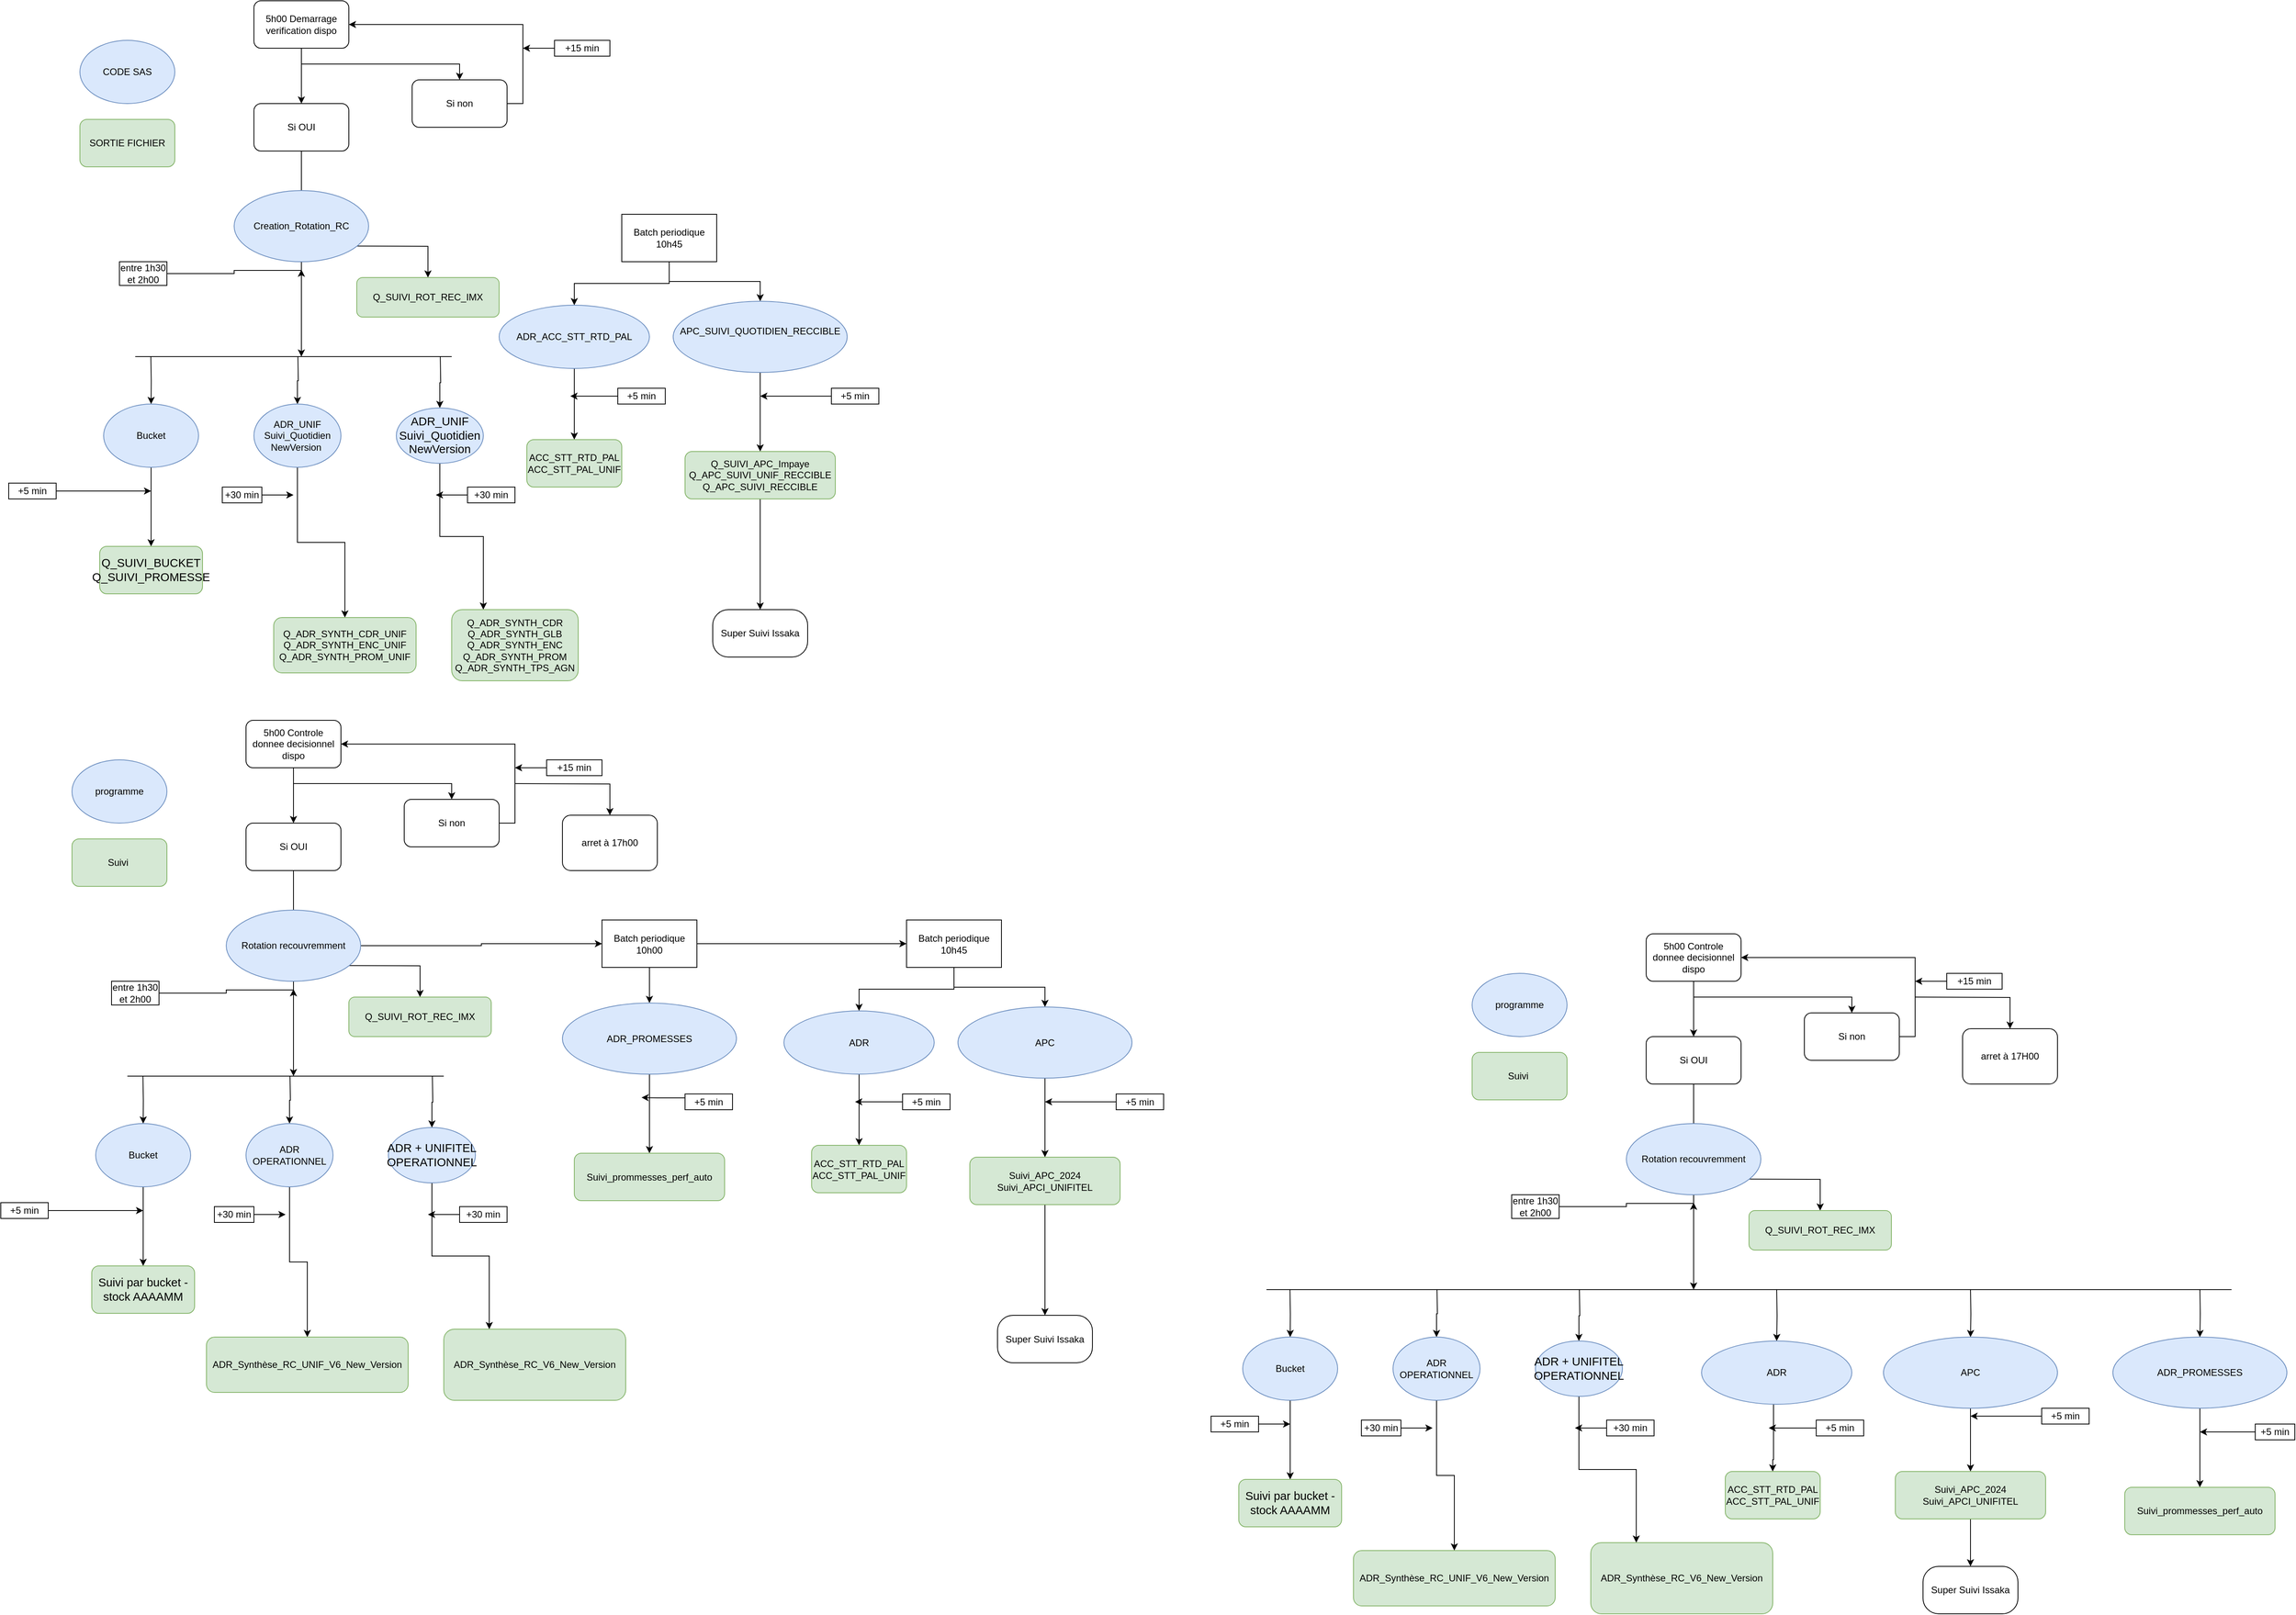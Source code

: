 <mxfile version="24.7.6">
  <diagram name="Page-1" id="-a0-zAkRaLJkd7rUqVzm">
    <mxGraphModel dx="1678" dy="2050" grid="1" gridSize="10" guides="1" tooltips="1" connect="1" arrows="1" fold="1" page="1" pageScale="1" pageWidth="1527" pageHeight="1169" math="0" shadow="0">
      <root>
        <mxCell id="0" />
        <mxCell id="1" parent="0" />
        <mxCell id="X-31tRASMu3qVLpS4dHG-3" value="" style="edgeStyle=orthogonalEdgeStyle;rounded=0;orthogonalLoop=1;jettySize=auto;html=1;" parent="1" source="X-31tRASMu3qVLpS4dHG-1" target="X-31tRASMu3qVLpS4dHG-2" edge="1">
          <mxGeometry relative="1" as="geometry" />
        </mxCell>
        <mxCell id="X-31tRASMu3qVLpS4dHG-1" value="5h00 Demarrage verification dispo" style="rounded=1;whiteSpace=wrap;html=1;" parent="1" vertex="1">
          <mxGeometry x="420" y="-310" width="120" height="60" as="geometry" />
        </mxCell>
        <mxCell id="X-31tRASMu3qVLpS4dHG-5" value="" style="edgeStyle=orthogonalEdgeStyle;rounded=0;orthogonalLoop=1;jettySize=auto;html=1;" parent="1" source="X-31tRASMu3qVLpS4dHG-2" edge="1">
          <mxGeometry relative="1" as="geometry">
            <mxPoint x="480" y="-60" as="targetPoint" />
          </mxGeometry>
        </mxCell>
        <mxCell id="X-31tRASMu3qVLpS4dHG-2" value="Si OUI" style="whiteSpace=wrap;html=1;rounded=1;" parent="1" vertex="1">
          <mxGeometry x="420" y="-180" width="120" height="60" as="geometry" />
        </mxCell>
        <mxCell id="X-31tRASMu3qVLpS4dHG-12" value="" style="edgeStyle=orthogonalEdgeStyle;rounded=0;orthogonalLoop=1;jettySize=auto;html=1;" parent="1" target="X-31tRASMu3qVLpS4dHG-11" edge="1">
          <mxGeometry relative="1" as="geometry">
            <mxPoint x="480" as="sourcePoint" />
          </mxGeometry>
        </mxCell>
        <mxCell id="X-31tRASMu3qVLpS4dHG-7" style="edgeStyle=orthogonalEdgeStyle;rounded=0;orthogonalLoop=1;jettySize=auto;html=1;exitX=0.5;exitY=1;exitDx=0;exitDy=0;entryX=0.5;entryY=0;entryDx=0;entryDy=0;" parent="1" source="X-31tRASMu3qVLpS4dHG-1" target="X-31tRASMu3qVLpS4dHG-6" edge="1">
          <mxGeometry relative="1" as="geometry" />
        </mxCell>
        <mxCell id="X-31tRASMu3qVLpS4dHG-8" style="edgeStyle=orthogonalEdgeStyle;rounded=0;orthogonalLoop=1;jettySize=auto;html=1;exitX=1;exitY=0.5;exitDx=0;exitDy=0;entryX=1;entryY=0.5;entryDx=0;entryDy=0;" parent="1" source="X-31tRASMu3qVLpS4dHG-6" target="X-31tRASMu3qVLpS4dHG-1" edge="1">
          <mxGeometry relative="1" as="geometry" />
        </mxCell>
        <mxCell id="X-31tRASMu3qVLpS4dHG-6" value="Si non" style="rounded=1;whiteSpace=wrap;html=1;" parent="1" vertex="1">
          <mxGeometry x="620" y="-210" width="120" height="60" as="geometry" />
        </mxCell>
        <mxCell id="X-31tRASMu3qVLpS4dHG-10" style="edgeStyle=orthogonalEdgeStyle;rounded=0;orthogonalLoop=1;jettySize=auto;html=1;" parent="1" source="X-31tRASMu3qVLpS4dHG-9" edge="1">
          <mxGeometry relative="1" as="geometry">
            <mxPoint x="760" y="-250" as="targetPoint" />
          </mxGeometry>
        </mxCell>
        <mxCell id="X-31tRASMu3qVLpS4dHG-9" value="+15 min" style="rounded=0;whiteSpace=wrap;html=1;" parent="1" vertex="1">
          <mxGeometry x="800" y="-260" width="70" height="20" as="geometry" />
        </mxCell>
        <mxCell id="X-31tRASMu3qVLpS4dHG-11" value="&lt;span dir=&quot;ltr&quot; class=&quot;ui-provider a b c d e f g h i j k l m n o p q r s t u v w x y z ab ac ae af ag ah ai aj ak&quot;&gt;Q_SUIVI_ROT_REC_IMX&lt;/span&gt;" style="rounded=1;whiteSpace=wrap;html=1;fillColor=#d5e8d4;strokeColor=#82b366;" parent="1" vertex="1">
          <mxGeometry x="550" y="40" width="180" height="50" as="geometry" />
        </mxCell>
        <mxCell id="X-31tRASMu3qVLpS4dHG-14" style="edgeStyle=orthogonalEdgeStyle;rounded=0;orthogonalLoop=1;jettySize=auto;html=1;" parent="1" source="X-31tRASMu3qVLpS4dHG-13" edge="1">
          <mxGeometry relative="1" as="geometry">
            <mxPoint x="480" y="30" as="targetPoint" />
            <Array as="points">
              <mxPoint x="395" y="35" />
              <mxPoint x="395" y="31" />
            </Array>
          </mxGeometry>
        </mxCell>
        <mxCell id="X-31tRASMu3qVLpS4dHG-13" value="entre 1h30 et 2h00" style="rounded=0;whiteSpace=wrap;html=1;" parent="1" vertex="1">
          <mxGeometry x="250" y="20" width="60" height="30" as="geometry" />
        </mxCell>
        <mxCell id="X-31tRASMu3qVLpS4dHG-27" value="Super Suivi Issaka" style="whiteSpace=wrap;html=1;rounded=1;arcSize=33;" parent="1" vertex="1">
          <mxGeometry x="1000" y="460" width="120" height="60" as="geometry" />
        </mxCell>
        <mxCell id="QnKmiuLsf_0pgqNiHcF8-60" style="edgeStyle=orthogonalEdgeStyle;rounded=0;orthogonalLoop=1;jettySize=auto;html=1;" parent="1" source="X-31tRASMu3qVLpS4dHG-30" edge="1">
          <mxGeometry relative="1" as="geometry">
            <mxPoint x="470" y="315" as="targetPoint" />
          </mxGeometry>
        </mxCell>
        <mxCell id="X-31tRASMu3qVLpS4dHG-30" value="+30 min" style="rounded=0;whiteSpace=wrap;html=1;" parent="1" vertex="1">
          <mxGeometry x="380" y="305" width="50" height="20" as="geometry" />
        </mxCell>
        <mxCell id="X-31tRASMu3qVLpS4dHG-39" style="edgeStyle=orthogonalEdgeStyle;rounded=0;orthogonalLoop=1;jettySize=auto;html=1;" parent="1" source="X-31tRASMu3qVLpS4dHG-33" edge="1">
          <mxGeometry relative="1" as="geometry">
            <mxPoint x="290" y="310" as="targetPoint" />
          </mxGeometry>
        </mxCell>
        <mxCell id="X-31tRASMu3qVLpS4dHG-33" value="+5 min" style="rounded=0;whiteSpace=wrap;html=1;" parent="1" vertex="1">
          <mxGeometry x="110" y="300" width="60" height="20" as="geometry" />
        </mxCell>
        <mxCell id="QnKmiuLsf_0pgqNiHcF8-50" style="edgeStyle=orthogonalEdgeStyle;rounded=0;orthogonalLoop=1;jettySize=auto;html=1;" parent="1" source="QnKmiuLsf_0pgqNiHcF8-1" edge="1">
          <mxGeometry relative="1" as="geometry">
            <mxPoint x="480" y="140" as="targetPoint" />
          </mxGeometry>
        </mxCell>
        <mxCell id="QnKmiuLsf_0pgqNiHcF8-1" value="Creation_Rotation_RC" style="ellipse;whiteSpace=wrap;html=1;fillColor=#dae8fc;strokeColor=#6c8ebf;" parent="1" vertex="1">
          <mxGeometry x="395" y="-70" width="170" height="90" as="geometry" />
        </mxCell>
        <mxCell id="QnKmiuLsf_0pgqNiHcF8-4" value="" style="edgeStyle=orthogonalEdgeStyle;rounded=0;orthogonalLoop=1;jettySize=auto;html=1;" parent="1" source="QnKmiuLsf_0pgqNiHcF8-2" target="QnKmiuLsf_0pgqNiHcF8-3" edge="1">
          <mxGeometry relative="1" as="geometry" />
        </mxCell>
        <mxCell id="QnKmiuLsf_0pgqNiHcF8-52" style="edgeStyle=orthogonalEdgeStyle;rounded=0;orthogonalLoop=1;jettySize=auto;html=1;exitX=0.5;exitY=0;exitDx=0;exitDy=0;entryX=0.5;entryY=0;entryDx=0;entryDy=0;" parent="1" target="QnKmiuLsf_0pgqNiHcF8-2" edge="1">
          <mxGeometry relative="1" as="geometry">
            <mxPoint x="289.706" y="140" as="sourcePoint" />
          </mxGeometry>
        </mxCell>
        <mxCell id="QnKmiuLsf_0pgqNiHcF8-2" value="Bucket" style="ellipse;whiteSpace=wrap;html=1;fillColor=#dae8fc;strokeColor=#6c8ebf;" parent="1" vertex="1">
          <mxGeometry x="230" y="200" width="120" height="80" as="geometry" />
        </mxCell>
        <mxCell id="QnKmiuLsf_0pgqNiHcF8-3" value="&lt;span style=&quot;font-size:11.0pt;font-family:&amp;quot;Calibri&amp;quot;,sans-serif;&lt;br/&gt;mso-ascii-theme-font:minor-latin;mso-fareast-font-family:Calibri;mso-fareast-theme-font:&lt;br/&gt;minor-latin;mso-hansi-theme-font:minor-latin;mso-bidi-font-family:&amp;quot;Times New Roman&amp;quot;;&lt;br/&gt;mso-bidi-theme-font:minor-bidi;mso-ansi-language:FR;mso-fareast-language:EN-US;&lt;br/&gt;mso-bidi-language:AR-SA&quot;&gt;Q_SUIVI_BUCKET&lt;br&gt;&lt;/span&gt;&lt;span style=&quot;font-size:11.0pt;font-family:&amp;quot;Calibri&amp;quot;,sans-serif;&lt;br/&gt;mso-ascii-theme-font:minor-latin;mso-fareast-font-family:Calibri;mso-fareast-theme-font:&lt;br/&gt;minor-latin;mso-hansi-theme-font:minor-latin;mso-bidi-font-family:&amp;quot;Times New Roman&amp;quot;;&lt;br/&gt;mso-bidi-theme-font:minor-bidi;mso-ansi-language:FR;mso-fareast-language:EN-US;&lt;br/&gt;mso-bidi-language:AR-SA&quot;&gt;Q_SUIVI_PROMESSE&lt;/span&gt;&lt;span style=&quot;font-size:11.0pt;font-family:&amp;quot;Calibri&amp;quot;,sans-serif;&lt;br/&gt;mso-ascii-theme-font:minor-latin;mso-fareast-font-family:Calibri;mso-fareast-theme-font:&lt;br/&gt;minor-latin;mso-hansi-theme-font:minor-latin;mso-bidi-font-family:&amp;quot;Times New Roman&amp;quot;;&lt;br/&gt;mso-bidi-theme-font:minor-bidi;mso-ansi-language:FR;mso-fareast-language:EN-US;&lt;br/&gt;mso-bidi-language:AR-SA&quot;&gt;&lt;br&gt;&lt;/span&gt;" style="rounded=1;whiteSpace=wrap;html=1;fillColor=#d5e8d4;strokeColor=#82b366;" parent="1" vertex="1">
          <mxGeometry x="225" y="380" width="130" height="60" as="geometry" />
        </mxCell>
        <mxCell id="QnKmiuLsf_0pgqNiHcF8-31" style="edgeStyle=orthogonalEdgeStyle;rounded=0;orthogonalLoop=1;jettySize=auto;html=1;entryX=0.5;entryY=0;entryDx=0;entryDy=0;" parent="1" source="QnKmiuLsf_0pgqNiHcF8-5" target="QnKmiuLsf_0pgqNiHcF8-8" edge="1">
          <mxGeometry relative="1" as="geometry" />
        </mxCell>
        <mxCell id="QnKmiuLsf_0pgqNiHcF8-53" style="edgeStyle=orthogonalEdgeStyle;rounded=0;orthogonalLoop=1;jettySize=auto;html=1;exitX=0.5;exitY=0;exitDx=0;exitDy=0;entryX=0.5;entryY=0;entryDx=0;entryDy=0;" parent="1" target="QnKmiuLsf_0pgqNiHcF8-5" edge="1">
          <mxGeometry relative="1" as="geometry">
            <mxPoint x="475.588" y="140" as="sourcePoint" />
          </mxGeometry>
        </mxCell>
        <mxCell id="QnKmiuLsf_0pgqNiHcF8-5" value="&lt;p class=&quot;MsoListParagraph&quot;&gt;ADR_UNIF Suivi_Quotidien&lt;br&gt;NewVersion&amp;nbsp;&lt;br&gt;&lt;/p&gt;" style="ellipse;whiteSpace=wrap;html=1;fillColor=#dae8fc;strokeColor=#6c8ebf;" parent="1" vertex="1">
          <mxGeometry x="420" y="200" width="110" height="80" as="geometry" />
        </mxCell>
        <mxCell id="QnKmiuLsf_0pgqNiHcF8-8" value="Q_ADR_SYNTH_CDR_UNIF&lt;div&gt;Q_ADR_SYNTH_ENC_UNIF&lt;br&gt;&lt;/div&gt;&lt;div&gt;Q_ADR_SYNTH_PROM_UNIF&lt;br&gt;&lt;/div&gt;" style="rounded=1;whiteSpace=wrap;html=1;fillColor=#d5e8d4;strokeColor=#82b366;" parent="1" vertex="1">
          <mxGeometry x="445" y="470" width="180" height="70" as="geometry" />
        </mxCell>
        <mxCell id="QnKmiuLsf_0pgqNiHcF8-17" value="Batch periodique 10h45" style="rounded=0;whiteSpace=wrap;html=1;" parent="1" vertex="1">
          <mxGeometry x="885" y="-40" width="120" height="60" as="geometry" />
        </mxCell>
        <mxCell id="QnKmiuLsf_0pgqNiHcF8-27" value="" style="edgeStyle=orthogonalEdgeStyle;rounded=0;orthogonalLoop=1;jettySize=auto;html=1;" parent="1" source="QnKmiuLsf_0pgqNiHcF8-19" target="QnKmiuLsf_0pgqNiHcF8-26" edge="1">
          <mxGeometry relative="1" as="geometry" />
        </mxCell>
        <mxCell id="QnKmiuLsf_0pgqNiHcF8-44" style="edgeStyle=orthogonalEdgeStyle;rounded=0;orthogonalLoop=1;jettySize=auto;html=1;exitX=0.5;exitY=1;exitDx=0;exitDy=0;entryX=0.5;entryY=0;entryDx=0;entryDy=0;" parent="1" source="QnKmiuLsf_0pgqNiHcF8-17" target="QnKmiuLsf_0pgqNiHcF8-19" edge="1">
          <mxGeometry relative="1" as="geometry" />
        </mxCell>
        <mxCell id="QnKmiuLsf_0pgqNiHcF8-19" value="&lt;span style=&quot;text-wrap: nowrap;&quot;&gt;APC_SUIVI_QUOTIDIEN_RECCIBLE&lt;br&gt;&lt;br&gt;&lt;/span&gt;" style="ellipse;whiteSpace=wrap;html=1;fillColor=#dae8fc;strokeColor=#6c8ebf;" parent="1" vertex="1">
          <mxGeometry x="950" y="70" width="220" height="90" as="geometry" />
        </mxCell>
        <mxCell id="QnKmiuLsf_0pgqNiHcF8-25" value="" style="edgeStyle=orthogonalEdgeStyle;rounded=0;orthogonalLoop=1;jettySize=auto;html=1;" parent="1" source="QnKmiuLsf_0pgqNiHcF8-20" target="QnKmiuLsf_0pgqNiHcF8-24" edge="1">
          <mxGeometry relative="1" as="geometry" />
        </mxCell>
        <mxCell id="QnKmiuLsf_0pgqNiHcF8-45" style="edgeStyle=orthogonalEdgeStyle;rounded=0;orthogonalLoop=1;jettySize=auto;html=1;exitX=0.5;exitY=1;exitDx=0;exitDy=0;entryX=0.5;entryY=0;entryDx=0;entryDy=0;" parent="1" source="QnKmiuLsf_0pgqNiHcF8-17" target="QnKmiuLsf_0pgqNiHcF8-20" edge="1">
          <mxGeometry relative="1" as="geometry" />
        </mxCell>
        <mxCell id="QnKmiuLsf_0pgqNiHcF8-20" value="&lt;span style=&quot;text-wrap: nowrap;&quot;&gt;ADR_ACC_STT_RTD_PAL&lt;/span&gt;" style="ellipse;whiteSpace=wrap;html=1;fillColor=#dae8fc;strokeColor=#6c8ebf;" parent="1" vertex="1">
          <mxGeometry x="730" y="75" width="190" height="80" as="geometry" />
        </mxCell>
        <mxCell id="QnKmiuLsf_0pgqNiHcF8-24" value="ACC_STT_RTD_PAL&lt;br&gt;ACC_STT_PAL_UNIF" style="rounded=1;whiteSpace=wrap;html=1;fillColor=#d5e8d4;strokeColor=#82b366;" parent="1" vertex="1">
          <mxGeometry x="765" y="245" width="120" height="60" as="geometry" />
        </mxCell>
        <mxCell id="QnKmiuLsf_0pgqNiHcF8-30" style="edgeStyle=orthogonalEdgeStyle;rounded=0;orthogonalLoop=1;jettySize=auto;html=1;entryX=0.5;entryY=0;entryDx=0;entryDy=0;" parent="1" source="QnKmiuLsf_0pgqNiHcF8-26" target="X-31tRASMu3qVLpS4dHG-27" edge="1">
          <mxGeometry relative="1" as="geometry" />
        </mxCell>
        <mxCell id="QnKmiuLsf_0pgqNiHcF8-26" value="Q_SUIVI_APC_Impaye&lt;br&gt;Q_APC_SUIVI_UNIF_RECCIBLE&lt;br&gt;Q_APC_SUIVI_RECCIBLE" style="rounded=1;whiteSpace=wrap;html=1;fillColor=#d5e8d4;strokeColor=#82b366;" parent="1" vertex="1">
          <mxGeometry x="965" y="260" width="190" height="60" as="geometry" />
        </mxCell>
        <mxCell id="QnKmiuLsf_0pgqNiHcF8-38" style="edgeStyle=orthogonalEdgeStyle;rounded=0;orthogonalLoop=1;jettySize=auto;html=1;" parent="1" source="QnKmiuLsf_0pgqNiHcF8-34" edge="1">
          <mxGeometry relative="1" as="geometry">
            <mxPoint x="820" y="190" as="targetPoint" />
          </mxGeometry>
        </mxCell>
        <mxCell id="QnKmiuLsf_0pgqNiHcF8-34" value="+5 min" style="rounded=0;whiteSpace=wrap;html=1;" parent="1" vertex="1">
          <mxGeometry x="880" y="180" width="60" height="20" as="geometry" />
        </mxCell>
        <mxCell id="QnKmiuLsf_0pgqNiHcF8-36" style="edgeStyle=orthogonalEdgeStyle;rounded=0;orthogonalLoop=1;jettySize=auto;html=1;" parent="1" source="QnKmiuLsf_0pgqNiHcF8-35" edge="1">
          <mxGeometry relative="1" as="geometry">
            <mxPoint x="1060" y="190" as="targetPoint" />
          </mxGeometry>
        </mxCell>
        <mxCell id="QnKmiuLsf_0pgqNiHcF8-35" value="+5 min" style="rounded=0;whiteSpace=wrap;html=1;" parent="1" vertex="1">
          <mxGeometry x="1150" y="180" width="60" height="20" as="geometry" />
        </mxCell>
        <mxCell id="QnKmiuLsf_0pgqNiHcF8-48" style="edgeStyle=orthogonalEdgeStyle;rounded=0;orthogonalLoop=1;jettySize=auto;html=1;exitX=0.5;exitY=1;exitDx=0;exitDy=0;entryX=0.25;entryY=0;entryDx=0;entryDy=0;" parent="1" source="QnKmiuLsf_0pgqNiHcF8-39" target="QnKmiuLsf_0pgqNiHcF8-42" edge="1">
          <mxGeometry relative="1" as="geometry" />
        </mxCell>
        <mxCell id="QnKmiuLsf_0pgqNiHcF8-54" style="edgeStyle=orthogonalEdgeStyle;rounded=0;orthogonalLoop=1;jettySize=auto;html=1;exitX=0.5;exitY=0;exitDx=0;exitDy=0;entryX=0.5;entryY=0;entryDx=0;entryDy=0;" parent="1" target="QnKmiuLsf_0pgqNiHcF8-39" edge="1">
          <mxGeometry relative="1" as="geometry">
            <mxPoint x="655.588" y="140" as="sourcePoint" />
          </mxGeometry>
        </mxCell>
        <mxCell id="QnKmiuLsf_0pgqNiHcF8-39" value="&lt;span style=&quot;background-color: initial; font-family: Calibri, sans-serif; font-size: 11pt;&quot;&gt;ADR_UNIF&lt;br&gt;Suivi_Quotidien NewVersion&lt;/span&gt;" style="ellipse;whiteSpace=wrap;html=1;fillColor=#dae8fc;strokeColor=#6c8ebf;" parent="1" vertex="1">
          <mxGeometry x="600" y="205" width="110" height="70" as="geometry" />
        </mxCell>
        <mxCell id="QnKmiuLsf_0pgqNiHcF8-42" value="Q_ADR_SYNTH_CDR&lt;br&gt;Q_ADR_SYNTH_GLB&lt;br&gt;Q_ADR_SYNTH_ENC&lt;br&gt;Q_ADR_SYNTH_PROM&lt;br&gt;Q_ADR_SYNTH_TPS_AGN" style="rounded=1;whiteSpace=wrap;html=1;fillColor=#d5e8d4;strokeColor=#82b366;" parent="1" vertex="1">
          <mxGeometry x="670" y="460" width="160" height="90" as="geometry" />
        </mxCell>
        <mxCell id="QnKmiuLsf_0pgqNiHcF8-46" value="CODE SAS" style="ellipse;whiteSpace=wrap;html=1;fillColor=#dae8fc;strokeColor=#6c8ebf;" parent="1" vertex="1">
          <mxGeometry x="200" y="-260" width="120" height="80" as="geometry" />
        </mxCell>
        <mxCell id="QnKmiuLsf_0pgqNiHcF8-47" value="SORTIE FICHIER" style="rounded=1;whiteSpace=wrap;html=1;fillColor=#d5e8d4;strokeColor=#82b366;" parent="1" vertex="1">
          <mxGeometry x="200" y="-160" width="120" height="60" as="geometry" />
        </mxCell>
        <mxCell id="QnKmiuLsf_0pgqNiHcF8-51" value="" style="endArrow=none;html=1;rounded=0;" parent="1" edge="1">
          <mxGeometry width="50" height="50" relative="1" as="geometry">
            <mxPoint x="270" y="140" as="sourcePoint" />
            <mxPoint x="670" y="140" as="targetPoint" />
          </mxGeometry>
        </mxCell>
        <mxCell id="QnKmiuLsf_0pgqNiHcF8-59" style="edgeStyle=orthogonalEdgeStyle;rounded=0;orthogonalLoop=1;jettySize=auto;html=1;" parent="1" source="QnKmiuLsf_0pgqNiHcF8-58" edge="1">
          <mxGeometry relative="1" as="geometry">
            <mxPoint x="650" y="315" as="targetPoint" />
          </mxGeometry>
        </mxCell>
        <mxCell id="QnKmiuLsf_0pgqNiHcF8-58" value="+30 min" style="rounded=0;whiteSpace=wrap;html=1;" parent="1" vertex="1">
          <mxGeometry x="690" y="305" width="60" height="20" as="geometry" />
        </mxCell>
        <mxCell id="QnKmiuLsf_0pgqNiHcF8-61" value="" style="edgeStyle=orthogonalEdgeStyle;rounded=0;orthogonalLoop=1;jettySize=auto;html=1;" parent="1" source="QnKmiuLsf_0pgqNiHcF8-62" target="QnKmiuLsf_0pgqNiHcF8-64" edge="1">
          <mxGeometry relative="1" as="geometry" />
        </mxCell>
        <mxCell id="QnKmiuLsf_0pgqNiHcF8-62" value="5h00 Controle donnee decisionnel dispo" style="rounded=1;whiteSpace=wrap;html=1;" parent="1" vertex="1">
          <mxGeometry x="410" y="600" width="120" height="60" as="geometry" />
        </mxCell>
        <mxCell id="QnKmiuLsf_0pgqNiHcF8-63" value="" style="edgeStyle=orthogonalEdgeStyle;rounded=0;orthogonalLoop=1;jettySize=auto;html=1;" parent="1" source="QnKmiuLsf_0pgqNiHcF8-64" edge="1">
          <mxGeometry relative="1" as="geometry">
            <mxPoint x="470" y="850" as="targetPoint" />
          </mxGeometry>
        </mxCell>
        <mxCell id="QnKmiuLsf_0pgqNiHcF8-64" value="Si OUI" style="whiteSpace=wrap;html=1;rounded=1;" parent="1" vertex="1">
          <mxGeometry x="410" y="730" width="120" height="60" as="geometry" />
        </mxCell>
        <mxCell id="QnKmiuLsf_0pgqNiHcF8-65" value="" style="edgeStyle=orthogonalEdgeStyle;rounded=0;orthogonalLoop=1;jettySize=auto;html=1;" parent="1" target="QnKmiuLsf_0pgqNiHcF8-71" edge="1">
          <mxGeometry relative="1" as="geometry">
            <mxPoint x="470" y="910" as="sourcePoint" />
          </mxGeometry>
        </mxCell>
        <mxCell id="QnKmiuLsf_0pgqNiHcF8-66" style="edgeStyle=orthogonalEdgeStyle;rounded=0;orthogonalLoop=1;jettySize=auto;html=1;exitX=0.5;exitY=1;exitDx=0;exitDy=0;entryX=0.5;entryY=0;entryDx=0;entryDy=0;" parent="1" source="QnKmiuLsf_0pgqNiHcF8-62" target="QnKmiuLsf_0pgqNiHcF8-68" edge="1">
          <mxGeometry relative="1" as="geometry" />
        </mxCell>
        <mxCell id="QnKmiuLsf_0pgqNiHcF8-67" style="edgeStyle=orthogonalEdgeStyle;rounded=0;orthogonalLoop=1;jettySize=auto;html=1;exitX=1;exitY=0.5;exitDx=0;exitDy=0;entryX=1;entryY=0.5;entryDx=0;entryDy=0;" parent="1" source="QnKmiuLsf_0pgqNiHcF8-68" target="QnKmiuLsf_0pgqNiHcF8-62" edge="1">
          <mxGeometry relative="1" as="geometry" />
        </mxCell>
        <mxCell id="QnKmiuLsf_0pgqNiHcF8-68" value="Si non" style="rounded=1;whiteSpace=wrap;html=1;" parent="1" vertex="1">
          <mxGeometry x="610" y="700" width="120" height="60" as="geometry" />
        </mxCell>
        <mxCell id="QnKmiuLsf_0pgqNiHcF8-69" style="edgeStyle=orthogonalEdgeStyle;rounded=0;orthogonalLoop=1;jettySize=auto;html=1;" parent="1" source="QnKmiuLsf_0pgqNiHcF8-70" edge="1">
          <mxGeometry relative="1" as="geometry">
            <mxPoint x="750" y="660" as="targetPoint" />
          </mxGeometry>
        </mxCell>
        <mxCell id="QnKmiuLsf_0pgqNiHcF8-70" value="+15 min" style="rounded=0;whiteSpace=wrap;html=1;" parent="1" vertex="1">
          <mxGeometry x="790" y="650" width="70" height="20" as="geometry" />
        </mxCell>
        <mxCell id="QnKmiuLsf_0pgqNiHcF8-71" value="&lt;span dir=&quot;ltr&quot; class=&quot;ui-provider a b c d e f g h i j k l m n o p q r s t u v w x y z ab ac ae af ag ah ai aj ak&quot;&gt;Q_SUIVI_ROT_REC_IMX&lt;/span&gt;" style="rounded=1;whiteSpace=wrap;html=1;fillColor=#d5e8d4;strokeColor=#82b366;" parent="1" vertex="1">
          <mxGeometry x="540" y="950" width="180" height="50" as="geometry" />
        </mxCell>
        <mxCell id="QnKmiuLsf_0pgqNiHcF8-72" style="edgeStyle=orthogonalEdgeStyle;rounded=0;orthogonalLoop=1;jettySize=auto;html=1;" parent="1" source="QnKmiuLsf_0pgqNiHcF8-73" edge="1">
          <mxGeometry relative="1" as="geometry">
            <mxPoint x="470" y="940" as="targetPoint" />
            <Array as="points">
              <mxPoint x="385" y="945" />
              <mxPoint x="385" y="941" />
            </Array>
          </mxGeometry>
        </mxCell>
        <mxCell id="QnKmiuLsf_0pgqNiHcF8-73" value="entre 1h30 et 2h00" style="rounded=0;whiteSpace=wrap;html=1;" parent="1" vertex="1">
          <mxGeometry x="240" y="930" width="60" height="30" as="geometry" />
        </mxCell>
        <mxCell id="QnKmiuLsf_0pgqNiHcF8-74" value="Super Suivi Issaka" style="whiteSpace=wrap;html=1;rounded=1;arcSize=33;" parent="1" vertex="1">
          <mxGeometry x="1360" y="1352.5" width="120" height="60" as="geometry" />
        </mxCell>
        <mxCell id="QnKmiuLsf_0pgqNiHcF8-75" style="edgeStyle=orthogonalEdgeStyle;rounded=0;orthogonalLoop=1;jettySize=auto;html=1;" parent="1" source="QnKmiuLsf_0pgqNiHcF8-76" edge="1">
          <mxGeometry relative="1" as="geometry">
            <mxPoint x="460" y="1225" as="targetPoint" />
          </mxGeometry>
        </mxCell>
        <mxCell id="QnKmiuLsf_0pgqNiHcF8-76" value="+30 min" style="rounded=0;whiteSpace=wrap;html=1;" parent="1" vertex="1">
          <mxGeometry x="370" y="1215" width="50" height="20" as="geometry" />
        </mxCell>
        <mxCell id="QnKmiuLsf_0pgqNiHcF8-77" style="edgeStyle=orthogonalEdgeStyle;rounded=0;orthogonalLoop=1;jettySize=auto;html=1;" parent="1" source="QnKmiuLsf_0pgqNiHcF8-78" edge="1">
          <mxGeometry relative="1" as="geometry">
            <mxPoint x="280" y="1220" as="targetPoint" />
          </mxGeometry>
        </mxCell>
        <mxCell id="QnKmiuLsf_0pgqNiHcF8-78" value="+5 min" style="rounded=0;whiteSpace=wrap;html=1;" parent="1" vertex="1">
          <mxGeometry x="100" y="1210" width="60" height="20" as="geometry" />
        </mxCell>
        <mxCell id="QnKmiuLsf_0pgqNiHcF8-79" style="edgeStyle=orthogonalEdgeStyle;rounded=0;orthogonalLoop=1;jettySize=auto;html=1;" parent="1" source="QnKmiuLsf_0pgqNiHcF8-80" edge="1">
          <mxGeometry relative="1" as="geometry">
            <mxPoint x="470" y="1050" as="targetPoint" />
          </mxGeometry>
        </mxCell>
        <mxCell id="8Lnr_tMbdvoqLlXHLRUx-69" style="edgeStyle=orthogonalEdgeStyle;rounded=0;orthogonalLoop=1;jettySize=auto;html=1;" edge="1" parent="1" source="QnKmiuLsf_0pgqNiHcF8-80" target="8Lnr_tMbdvoqLlXHLRUx-62">
          <mxGeometry relative="1" as="geometry" />
        </mxCell>
        <mxCell id="QnKmiuLsf_0pgqNiHcF8-80" value="Rotation recouvremment" style="ellipse;whiteSpace=wrap;html=1;fillColor=#dae8fc;strokeColor=#6c8ebf;" parent="1" vertex="1">
          <mxGeometry x="385" y="840" width="170" height="90" as="geometry" />
        </mxCell>
        <mxCell id="QnKmiuLsf_0pgqNiHcF8-81" value="" style="edgeStyle=orthogonalEdgeStyle;rounded=0;orthogonalLoop=1;jettySize=auto;html=1;" parent="1" source="QnKmiuLsf_0pgqNiHcF8-83" target="QnKmiuLsf_0pgqNiHcF8-84" edge="1">
          <mxGeometry relative="1" as="geometry" />
        </mxCell>
        <mxCell id="QnKmiuLsf_0pgqNiHcF8-82" style="edgeStyle=orthogonalEdgeStyle;rounded=0;orthogonalLoop=1;jettySize=auto;html=1;exitX=0.5;exitY=0;exitDx=0;exitDy=0;entryX=0.5;entryY=0;entryDx=0;entryDy=0;" parent="1" target="QnKmiuLsf_0pgqNiHcF8-83" edge="1">
          <mxGeometry relative="1" as="geometry">
            <mxPoint x="279.706" y="1050" as="sourcePoint" />
          </mxGeometry>
        </mxCell>
        <mxCell id="QnKmiuLsf_0pgqNiHcF8-83" value="Bucket" style="ellipse;whiteSpace=wrap;html=1;fillColor=#dae8fc;strokeColor=#6c8ebf;" parent="1" vertex="1">
          <mxGeometry x="220" y="1110" width="120" height="80" as="geometry" />
        </mxCell>
        <mxCell id="QnKmiuLsf_0pgqNiHcF8-84" value="&lt;font face=&quot;Calibri, sans-serif&quot;&gt;&lt;span style=&quot;font-size: 14.667px;&quot;&gt;Suivi par bucket - stock AAAAMM&lt;/span&gt;&lt;/font&gt;" style="rounded=1;whiteSpace=wrap;html=1;fillColor=#d5e8d4;strokeColor=#82b366;" parent="1" vertex="1">
          <mxGeometry x="215" y="1290" width="130" height="60" as="geometry" />
        </mxCell>
        <mxCell id="QnKmiuLsf_0pgqNiHcF8-85" style="edgeStyle=orthogonalEdgeStyle;rounded=0;orthogonalLoop=1;jettySize=auto;html=1;entryX=0.5;entryY=0;entryDx=0;entryDy=0;" parent="1" source="QnKmiuLsf_0pgqNiHcF8-87" target="QnKmiuLsf_0pgqNiHcF8-88" edge="1">
          <mxGeometry relative="1" as="geometry" />
        </mxCell>
        <mxCell id="QnKmiuLsf_0pgqNiHcF8-86" style="edgeStyle=orthogonalEdgeStyle;rounded=0;orthogonalLoop=1;jettySize=auto;html=1;exitX=0.5;exitY=0;exitDx=0;exitDy=0;entryX=0.5;entryY=0;entryDx=0;entryDy=0;" parent="1" target="QnKmiuLsf_0pgqNiHcF8-87" edge="1">
          <mxGeometry relative="1" as="geometry">
            <mxPoint x="465.588" y="1050" as="sourcePoint" />
          </mxGeometry>
        </mxCell>
        <mxCell id="QnKmiuLsf_0pgqNiHcF8-87" value="&lt;p class=&quot;MsoListParagraph&quot;&gt;ADR OPERATIONNEL&lt;/p&gt;" style="ellipse;whiteSpace=wrap;html=1;fillColor=#dae8fc;strokeColor=#6c8ebf;" parent="1" vertex="1">
          <mxGeometry x="410" y="1110" width="110" height="80" as="geometry" />
        </mxCell>
        <mxCell id="QnKmiuLsf_0pgqNiHcF8-88" value="&lt;div&gt;ADR_Synthèse_RC_UNIF_V6_New_Version&lt;br&gt;&lt;/div&gt;" style="rounded=1;whiteSpace=wrap;html=1;fillColor=#d5e8d4;strokeColor=#82b366;" parent="1" vertex="1">
          <mxGeometry x="360" y="1380" width="255" height="70" as="geometry" />
        </mxCell>
        <mxCell id="QnKmiuLsf_0pgqNiHcF8-89" value="Batch periodique 10h45" style="rounded=0;whiteSpace=wrap;html=1;" parent="1" vertex="1">
          <mxGeometry x="1245" y="852.5" width="120" height="60" as="geometry" />
        </mxCell>
        <mxCell id="QnKmiuLsf_0pgqNiHcF8-90" value="" style="edgeStyle=orthogonalEdgeStyle;rounded=0;orthogonalLoop=1;jettySize=auto;html=1;" parent="1" source="QnKmiuLsf_0pgqNiHcF8-92" target="QnKmiuLsf_0pgqNiHcF8-98" edge="1">
          <mxGeometry relative="1" as="geometry" />
        </mxCell>
        <mxCell id="QnKmiuLsf_0pgqNiHcF8-91" style="edgeStyle=orthogonalEdgeStyle;rounded=0;orthogonalLoop=1;jettySize=auto;html=1;exitX=0.5;exitY=1;exitDx=0;exitDy=0;entryX=0.5;entryY=0;entryDx=0;entryDy=0;" parent="1" source="QnKmiuLsf_0pgqNiHcF8-89" target="QnKmiuLsf_0pgqNiHcF8-92" edge="1">
          <mxGeometry relative="1" as="geometry" />
        </mxCell>
        <mxCell id="QnKmiuLsf_0pgqNiHcF8-92" value="&lt;span style=&quot;text-wrap: nowrap;&quot;&gt;APC&lt;/span&gt;" style="ellipse;whiteSpace=wrap;html=1;fillColor=#dae8fc;strokeColor=#6c8ebf;" parent="1" vertex="1">
          <mxGeometry x="1310" y="962.5" width="220" height="90" as="geometry" />
        </mxCell>
        <mxCell id="QnKmiuLsf_0pgqNiHcF8-93" value="" style="edgeStyle=orthogonalEdgeStyle;rounded=0;orthogonalLoop=1;jettySize=auto;html=1;" parent="1" source="QnKmiuLsf_0pgqNiHcF8-95" target="QnKmiuLsf_0pgqNiHcF8-96" edge="1">
          <mxGeometry relative="1" as="geometry" />
        </mxCell>
        <mxCell id="QnKmiuLsf_0pgqNiHcF8-94" style="edgeStyle=orthogonalEdgeStyle;rounded=0;orthogonalLoop=1;jettySize=auto;html=1;exitX=0.5;exitY=1;exitDx=0;exitDy=0;entryX=0.5;entryY=0;entryDx=0;entryDy=0;" parent="1" source="QnKmiuLsf_0pgqNiHcF8-89" target="QnKmiuLsf_0pgqNiHcF8-95" edge="1">
          <mxGeometry relative="1" as="geometry" />
        </mxCell>
        <mxCell id="QnKmiuLsf_0pgqNiHcF8-95" value="&lt;span style=&quot;text-wrap: nowrap;&quot;&gt;ADR&lt;/span&gt;" style="ellipse;whiteSpace=wrap;html=1;fillColor=#dae8fc;strokeColor=#6c8ebf;" parent="1" vertex="1">
          <mxGeometry x="1090" y="967.5" width="190" height="80" as="geometry" />
        </mxCell>
        <mxCell id="QnKmiuLsf_0pgqNiHcF8-96" value="ACC_STT_RTD_PAL&lt;br&gt;ACC_STT_PAL_UNIF" style="rounded=1;whiteSpace=wrap;html=1;fillColor=#d5e8d4;strokeColor=#82b366;" parent="1" vertex="1">
          <mxGeometry x="1125" y="1137.5" width="120" height="60" as="geometry" />
        </mxCell>
        <mxCell id="QnKmiuLsf_0pgqNiHcF8-97" style="edgeStyle=orthogonalEdgeStyle;rounded=0;orthogonalLoop=1;jettySize=auto;html=1;entryX=0.5;entryY=0;entryDx=0;entryDy=0;" parent="1" source="QnKmiuLsf_0pgqNiHcF8-98" target="QnKmiuLsf_0pgqNiHcF8-74" edge="1">
          <mxGeometry relative="1" as="geometry" />
        </mxCell>
        <mxCell id="QnKmiuLsf_0pgqNiHcF8-98" value="Suivi_APC_2024&lt;br&gt;Suivi_APCI_UNIFITEL" style="rounded=1;whiteSpace=wrap;html=1;fillColor=#d5e8d4;strokeColor=#82b366;" parent="1" vertex="1">
          <mxGeometry x="1325" y="1152.5" width="190" height="60" as="geometry" />
        </mxCell>
        <mxCell id="QnKmiuLsf_0pgqNiHcF8-99" style="edgeStyle=orthogonalEdgeStyle;rounded=0;orthogonalLoop=1;jettySize=auto;html=1;" parent="1" source="QnKmiuLsf_0pgqNiHcF8-100" edge="1">
          <mxGeometry relative="1" as="geometry">
            <mxPoint x="1180" y="1082.5" as="targetPoint" />
          </mxGeometry>
        </mxCell>
        <mxCell id="QnKmiuLsf_0pgqNiHcF8-100" value="+5 min" style="rounded=0;whiteSpace=wrap;html=1;" parent="1" vertex="1">
          <mxGeometry x="1240" y="1072.5" width="60" height="20" as="geometry" />
        </mxCell>
        <mxCell id="QnKmiuLsf_0pgqNiHcF8-101" style="edgeStyle=orthogonalEdgeStyle;rounded=0;orthogonalLoop=1;jettySize=auto;html=1;" parent="1" source="QnKmiuLsf_0pgqNiHcF8-102" edge="1">
          <mxGeometry relative="1" as="geometry">
            <mxPoint x="1420" y="1082.5" as="targetPoint" />
          </mxGeometry>
        </mxCell>
        <mxCell id="QnKmiuLsf_0pgqNiHcF8-102" value="+5 min" style="rounded=0;whiteSpace=wrap;html=1;" parent="1" vertex="1">
          <mxGeometry x="1510" y="1072.5" width="60" height="20" as="geometry" />
        </mxCell>
        <mxCell id="QnKmiuLsf_0pgqNiHcF8-103" style="edgeStyle=orthogonalEdgeStyle;rounded=0;orthogonalLoop=1;jettySize=auto;html=1;exitX=0.5;exitY=1;exitDx=0;exitDy=0;entryX=0.25;entryY=0;entryDx=0;entryDy=0;" parent="1" source="QnKmiuLsf_0pgqNiHcF8-105" target="QnKmiuLsf_0pgqNiHcF8-106" edge="1">
          <mxGeometry relative="1" as="geometry" />
        </mxCell>
        <mxCell id="QnKmiuLsf_0pgqNiHcF8-104" style="edgeStyle=orthogonalEdgeStyle;rounded=0;orthogonalLoop=1;jettySize=auto;html=1;exitX=0.5;exitY=0;exitDx=0;exitDy=0;entryX=0.5;entryY=0;entryDx=0;entryDy=0;" parent="1" target="QnKmiuLsf_0pgqNiHcF8-105" edge="1">
          <mxGeometry relative="1" as="geometry">
            <mxPoint x="645.588" y="1050" as="sourcePoint" />
          </mxGeometry>
        </mxCell>
        <mxCell id="QnKmiuLsf_0pgqNiHcF8-105" value="&lt;font face=&quot;Calibri, sans-serif&quot;&gt;&lt;span style=&quot;font-size: 14.667px;&quot;&gt;ADR + UNIFITEL&lt;br&gt;OPERATIONNEL&lt;/span&gt;&lt;/font&gt;" style="ellipse;whiteSpace=wrap;html=1;fillColor=#dae8fc;strokeColor=#6c8ebf;" parent="1" vertex="1">
          <mxGeometry x="590" y="1115" width="110" height="70" as="geometry" />
        </mxCell>
        <mxCell id="QnKmiuLsf_0pgqNiHcF8-106" value="ADR_Synthèse_RC_V6_New_Version" style="rounded=1;whiteSpace=wrap;html=1;fillColor=#d5e8d4;strokeColor=#82b366;" parent="1" vertex="1">
          <mxGeometry x="660" y="1370" width="230" height="90" as="geometry" />
        </mxCell>
        <mxCell id="QnKmiuLsf_0pgqNiHcF8-107" value="programme" style="ellipse;whiteSpace=wrap;html=1;fillColor=#dae8fc;strokeColor=#6c8ebf;" parent="1" vertex="1">
          <mxGeometry x="190" y="650" width="120" height="80" as="geometry" />
        </mxCell>
        <mxCell id="QnKmiuLsf_0pgqNiHcF8-108" value="Suivi&amp;nbsp;" style="rounded=1;whiteSpace=wrap;html=1;fillColor=#d5e8d4;strokeColor=#82b366;" parent="1" vertex="1">
          <mxGeometry x="190" y="750" width="120" height="60" as="geometry" />
        </mxCell>
        <mxCell id="QnKmiuLsf_0pgqNiHcF8-109" value="" style="endArrow=none;html=1;rounded=0;" parent="1" edge="1">
          <mxGeometry width="50" height="50" relative="1" as="geometry">
            <mxPoint x="260" y="1050" as="sourcePoint" />
            <mxPoint x="660" y="1050" as="targetPoint" />
          </mxGeometry>
        </mxCell>
        <mxCell id="QnKmiuLsf_0pgqNiHcF8-110" style="edgeStyle=orthogonalEdgeStyle;rounded=0;orthogonalLoop=1;jettySize=auto;html=1;" parent="1" source="QnKmiuLsf_0pgqNiHcF8-111" edge="1">
          <mxGeometry relative="1" as="geometry">
            <mxPoint x="640" y="1225" as="targetPoint" />
          </mxGeometry>
        </mxCell>
        <mxCell id="QnKmiuLsf_0pgqNiHcF8-111" value="+30 min" style="rounded=0;whiteSpace=wrap;html=1;" parent="1" vertex="1">
          <mxGeometry x="680" y="1215" width="60" height="20" as="geometry" />
        </mxCell>
        <mxCell id="QnKmiuLsf_0pgqNiHcF8-115" style="edgeStyle=orthogonalEdgeStyle;rounded=0;orthogonalLoop=1;jettySize=auto;html=1;" parent="1" target="QnKmiuLsf_0pgqNiHcF8-114" edge="1">
          <mxGeometry relative="1" as="geometry">
            <mxPoint x="750" y="680" as="sourcePoint" />
          </mxGeometry>
        </mxCell>
        <mxCell id="QnKmiuLsf_0pgqNiHcF8-114" value="arret à 17h00" style="rounded=1;whiteSpace=wrap;html=1;" parent="1" vertex="1">
          <mxGeometry x="810" y="720" width="120" height="70" as="geometry" />
        </mxCell>
        <mxCell id="8Lnr_tMbdvoqLlXHLRUx-2" value="" style="edgeStyle=orthogonalEdgeStyle;rounded=0;orthogonalLoop=1;jettySize=auto;html=1;" edge="1" parent="1" source="8Lnr_tMbdvoqLlXHLRUx-3" target="8Lnr_tMbdvoqLlXHLRUx-5">
          <mxGeometry relative="1" as="geometry" />
        </mxCell>
        <mxCell id="8Lnr_tMbdvoqLlXHLRUx-3" value="5h00 Controle donnee decisionnel dispo" style="rounded=1;whiteSpace=wrap;html=1;" vertex="1" parent="1">
          <mxGeometry x="2180" y="870" width="120" height="60" as="geometry" />
        </mxCell>
        <mxCell id="8Lnr_tMbdvoqLlXHLRUx-4" value="" style="edgeStyle=orthogonalEdgeStyle;rounded=0;orthogonalLoop=1;jettySize=auto;html=1;" edge="1" parent="1" source="8Lnr_tMbdvoqLlXHLRUx-5">
          <mxGeometry relative="1" as="geometry">
            <mxPoint x="2240" y="1120" as="targetPoint" />
          </mxGeometry>
        </mxCell>
        <mxCell id="8Lnr_tMbdvoqLlXHLRUx-5" value="Si OUI" style="whiteSpace=wrap;html=1;rounded=1;" vertex="1" parent="1">
          <mxGeometry x="2180" y="1000" width="120" height="60" as="geometry" />
        </mxCell>
        <mxCell id="8Lnr_tMbdvoqLlXHLRUx-6" value="" style="edgeStyle=orthogonalEdgeStyle;rounded=0;orthogonalLoop=1;jettySize=auto;html=1;" edge="1" parent="1" target="8Lnr_tMbdvoqLlXHLRUx-12">
          <mxGeometry relative="1" as="geometry">
            <mxPoint x="2240" y="1180" as="sourcePoint" />
          </mxGeometry>
        </mxCell>
        <mxCell id="8Lnr_tMbdvoqLlXHLRUx-7" style="edgeStyle=orthogonalEdgeStyle;rounded=0;orthogonalLoop=1;jettySize=auto;html=1;exitX=0.5;exitY=1;exitDx=0;exitDy=0;entryX=0.5;entryY=0;entryDx=0;entryDy=0;" edge="1" parent="1" source="8Lnr_tMbdvoqLlXHLRUx-3" target="8Lnr_tMbdvoqLlXHLRUx-9">
          <mxGeometry relative="1" as="geometry" />
        </mxCell>
        <mxCell id="8Lnr_tMbdvoqLlXHLRUx-8" style="edgeStyle=orthogonalEdgeStyle;rounded=0;orthogonalLoop=1;jettySize=auto;html=1;exitX=1;exitY=0.5;exitDx=0;exitDy=0;entryX=1;entryY=0.5;entryDx=0;entryDy=0;" edge="1" parent="1" source="8Lnr_tMbdvoqLlXHLRUx-9" target="8Lnr_tMbdvoqLlXHLRUx-3">
          <mxGeometry relative="1" as="geometry" />
        </mxCell>
        <mxCell id="8Lnr_tMbdvoqLlXHLRUx-9" value="Si non" style="rounded=1;whiteSpace=wrap;html=1;" vertex="1" parent="1">
          <mxGeometry x="2380" y="970" width="120" height="60" as="geometry" />
        </mxCell>
        <mxCell id="8Lnr_tMbdvoqLlXHLRUx-10" style="edgeStyle=orthogonalEdgeStyle;rounded=0;orthogonalLoop=1;jettySize=auto;html=1;" edge="1" parent="1" source="8Lnr_tMbdvoqLlXHLRUx-11">
          <mxGeometry relative="1" as="geometry">
            <mxPoint x="2520" y="930" as="targetPoint" />
          </mxGeometry>
        </mxCell>
        <mxCell id="8Lnr_tMbdvoqLlXHLRUx-11" value="+15 min" style="rounded=0;whiteSpace=wrap;html=1;" vertex="1" parent="1">
          <mxGeometry x="2560" y="920" width="70" height="20" as="geometry" />
        </mxCell>
        <mxCell id="8Lnr_tMbdvoqLlXHLRUx-12" value="&lt;span dir=&quot;ltr&quot; class=&quot;ui-provider a b c d e f g h i j k l m n o p q r s t u v w x y z ab ac ae af ag ah ai aj ak&quot;&gt;Q_SUIVI_ROT_REC_IMX&lt;/span&gt;" style="rounded=1;whiteSpace=wrap;html=1;fillColor=#d5e8d4;strokeColor=#82b366;" vertex="1" parent="1">
          <mxGeometry x="2310" y="1220" width="180" height="50" as="geometry" />
        </mxCell>
        <mxCell id="8Lnr_tMbdvoqLlXHLRUx-13" style="edgeStyle=orthogonalEdgeStyle;rounded=0;orthogonalLoop=1;jettySize=auto;html=1;" edge="1" parent="1" source="8Lnr_tMbdvoqLlXHLRUx-14">
          <mxGeometry relative="1" as="geometry">
            <mxPoint x="2240" y="1210" as="targetPoint" />
            <Array as="points">
              <mxPoint x="2155" y="1215" />
              <mxPoint x="2155" y="1211" />
            </Array>
          </mxGeometry>
        </mxCell>
        <mxCell id="8Lnr_tMbdvoqLlXHLRUx-14" value="entre 1h30 et 2h00" style="rounded=0;whiteSpace=wrap;html=1;" vertex="1" parent="1">
          <mxGeometry x="2010" y="1200" width="60" height="30" as="geometry" />
        </mxCell>
        <mxCell id="8Lnr_tMbdvoqLlXHLRUx-15" value="Super Suivi Issaka" style="whiteSpace=wrap;html=1;rounded=1;arcSize=33;" vertex="1" parent="1">
          <mxGeometry x="2530" y="1670" width="120" height="60" as="geometry" />
        </mxCell>
        <mxCell id="8Lnr_tMbdvoqLlXHLRUx-16" style="edgeStyle=orthogonalEdgeStyle;rounded=0;orthogonalLoop=1;jettySize=auto;html=1;" edge="1" parent="1" source="8Lnr_tMbdvoqLlXHLRUx-17">
          <mxGeometry relative="1" as="geometry">
            <mxPoint x="1910" y="1495" as="targetPoint" />
          </mxGeometry>
        </mxCell>
        <mxCell id="8Lnr_tMbdvoqLlXHLRUx-17" value="+30 min" style="rounded=0;whiteSpace=wrap;html=1;" vertex="1" parent="1">
          <mxGeometry x="1820" y="1485" width="50" height="20" as="geometry" />
        </mxCell>
        <mxCell id="8Lnr_tMbdvoqLlXHLRUx-18" style="edgeStyle=orthogonalEdgeStyle;rounded=0;orthogonalLoop=1;jettySize=auto;html=1;" edge="1" parent="1" source="8Lnr_tMbdvoqLlXHLRUx-19">
          <mxGeometry relative="1" as="geometry">
            <mxPoint x="1730" y="1490" as="targetPoint" />
            <mxPoint x="1610" y="1490" as="sourcePoint" />
          </mxGeometry>
        </mxCell>
        <mxCell id="8Lnr_tMbdvoqLlXHLRUx-20" style="edgeStyle=orthogonalEdgeStyle;rounded=0;orthogonalLoop=1;jettySize=auto;html=1;" edge="1" parent="1" source="8Lnr_tMbdvoqLlXHLRUx-22">
          <mxGeometry relative="1" as="geometry">
            <mxPoint x="2240" y="1320" as="targetPoint" />
          </mxGeometry>
        </mxCell>
        <mxCell id="8Lnr_tMbdvoqLlXHLRUx-22" value="Rotation recouvremment" style="ellipse;whiteSpace=wrap;html=1;fillColor=#dae8fc;strokeColor=#6c8ebf;" vertex="1" parent="1">
          <mxGeometry x="2155" y="1110" width="170" height="90" as="geometry" />
        </mxCell>
        <mxCell id="8Lnr_tMbdvoqLlXHLRUx-23" value="" style="edgeStyle=orthogonalEdgeStyle;rounded=0;orthogonalLoop=1;jettySize=auto;html=1;" edge="1" parent="1" source="8Lnr_tMbdvoqLlXHLRUx-25" target="8Lnr_tMbdvoqLlXHLRUx-26">
          <mxGeometry relative="1" as="geometry" />
        </mxCell>
        <mxCell id="8Lnr_tMbdvoqLlXHLRUx-24" style="edgeStyle=orthogonalEdgeStyle;rounded=0;orthogonalLoop=1;jettySize=auto;html=1;exitX=0.5;exitY=0;exitDx=0;exitDy=0;entryX=0.5;entryY=0;entryDx=0;entryDy=0;" edge="1" parent="1" target="8Lnr_tMbdvoqLlXHLRUx-25">
          <mxGeometry relative="1" as="geometry">
            <mxPoint x="1729.706" y="1320" as="sourcePoint" />
          </mxGeometry>
        </mxCell>
        <mxCell id="8Lnr_tMbdvoqLlXHLRUx-25" value="Bucket" style="ellipse;whiteSpace=wrap;html=1;fillColor=#dae8fc;strokeColor=#6c8ebf;" vertex="1" parent="1">
          <mxGeometry x="1670" y="1380" width="120" height="80" as="geometry" />
        </mxCell>
        <mxCell id="8Lnr_tMbdvoqLlXHLRUx-26" value="&lt;font face=&quot;Calibri, sans-serif&quot;&gt;&lt;span style=&quot;font-size: 14.667px;&quot;&gt;Suivi par bucket - stock AAAAMM&lt;/span&gt;&lt;/font&gt;" style="rounded=1;whiteSpace=wrap;html=1;fillColor=#d5e8d4;strokeColor=#82b366;" vertex="1" parent="1">
          <mxGeometry x="1665" y="1560" width="130" height="60" as="geometry" />
        </mxCell>
        <mxCell id="8Lnr_tMbdvoqLlXHLRUx-27" style="edgeStyle=orthogonalEdgeStyle;rounded=0;orthogonalLoop=1;jettySize=auto;html=1;entryX=0.5;entryY=0;entryDx=0;entryDy=0;" edge="1" parent="1" source="8Lnr_tMbdvoqLlXHLRUx-29" target="8Lnr_tMbdvoqLlXHLRUx-30">
          <mxGeometry relative="1" as="geometry" />
        </mxCell>
        <mxCell id="8Lnr_tMbdvoqLlXHLRUx-28" style="edgeStyle=orthogonalEdgeStyle;rounded=0;orthogonalLoop=1;jettySize=auto;html=1;exitX=0.5;exitY=0;exitDx=0;exitDy=0;entryX=0.5;entryY=0;entryDx=0;entryDy=0;" edge="1" parent="1" target="8Lnr_tMbdvoqLlXHLRUx-29">
          <mxGeometry relative="1" as="geometry">
            <mxPoint x="1915.588" y="1320" as="sourcePoint" />
          </mxGeometry>
        </mxCell>
        <mxCell id="8Lnr_tMbdvoqLlXHLRUx-29" value="&lt;p class=&quot;MsoListParagraph&quot;&gt;ADR OPERATIONNEL&lt;/p&gt;" style="ellipse;whiteSpace=wrap;html=1;fillColor=#dae8fc;strokeColor=#6c8ebf;" vertex="1" parent="1">
          <mxGeometry x="1860" y="1380" width="110" height="80" as="geometry" />
        </mxCell>
        <mxCell id="8Lnr_tMbdvoqLlXHLRUx-30" value="&lt;div&gt;ADR_Synthèse_RC_UNIF_V6_New_Version&lt;br&gt;&lt;/div&gt;" style="rounded=1;whiteSpace=wrap;html=1;fillColor=#d5e8d4;strokeColor=#82b366;" vertex="1" parent="1">
          <mxGeometry x="1810" y="1650" width="255" height="70" as="geometry" />
        </mxCell>
        <mxCell id="8Lnr_tMbdvoqLlXHLRUx-32" value="" style="edgeStyle=orthogonalEdgeStyle;rounded=0;orthogonalLoop=1;jettySize=auto;html=1;" edge="1" parent="1" source="8Lnr_tMbdvoqLlXHLRUx-34" target="8Lnr_tMbdvoqLlXHLRUx-40">
          <mxGeometry relative="1" as="geometry" />
        </mxCell>
        <mxCell id="8Lnr_tMbdvoqLlXHLRUx-57" style="edgeStyle=orthogonalEdgeStyle;rounded=0;orthogonalLoop=1;jettySize=auto;html=1;exitX=0.5;exitY=0;exitDx=0;exitDy=0;entryX=0.5;entryY=0;entryDx=0;entryDy=0;" edge="1" parent="1" target="8Lnr_tMbdvoqLlXHLRUx-34">
          <mxGeometry relative="1" as="geometry">
            <mxPoint x="2590" y="1320" as="sourcePoint" />
          </mxGeometry>
        </mxCell>
        <mxCell id="8Lnr_tMbdvoqLlXHLRUx-34" value="&lt;span style=&quot;text-wrap: nowrap;&quot;&gt;APC&lt;/span&gt;" style="ellipse;whiteSpace=wrap;html=1;fillColor=#dae8fc;strokeColor=#6c8ebf;" vertex="1" parent="1">
          <mxGeometry x="2480" y="1380" width="220" height="90" as="geometry" />
        </mxCell>
        <mxCell id="8Lnr_tMbdvoqLlXHLRUx-35" value="" style="edgeStyle=orthogonalEdgeStyle;rounded=0;orthogonalLoop=1;jettySize=auto;html=1;" edge="1" parent="1" target="8Lnr_tMbdvoqLlXHLRUx-38">
          <mxGeometry relative="1" as="geometry">
            <mxPoint x="2340" y="1460" as="sourcePoint" />
            <Array as="points">
              <mxPoint x="2341" y="1460" />
              <mxPoint x="2341" y="1535" />
              <mxPoint x="2340" y="1535" />
            </Array>
          </mxGeometry>
        </mxCell>
        <mxCell id="8Lnr_tMbdvoqLlXHLRUx-56" style="edgeStyle=orthogonalEdgeStyle;rounded=0;orthogonalLoop=1;jettySize=auto;html=1;" edge="1" parent="1" target="8Lnr_tMbdvoqLlXHLRUx-37">
          <mxGeometry relative="1" as="geometry">
            <mxPoint x="2345" y="1320" as="sourcePoint" />
          </mxGeometry>
        </mxCell>
        <mxCell id="8Lnr_tMbdvoqLlXHLRUx-37" value="&lt;span style=&quot;text-wrap: nowrap;&quot;&gt;ADR&lt;/span&gt;" style="ellipse;whiteSpace=wrap;html=1;fillColor=#dae8fc;strokeColor=#6c8ebf;" vertex="1" parent="1">
          <mxGeometry x="2250" y="1385" width="190" height="80" as="geometry" />
        </mxCell>
        <mxCell id="8Lnr_tMbdvoqLlXHLRUx-38" value="ACC_STT_RTD_PAL&lt;br&gt;ACC_STT_PAL_UNIF" style="rounded=1;whiteSpace=wrap;html=1;fillColor=#d5e8d4;strokeColor=#82b366;" vertex="1" parent="1">
          <mxGeometry x="2280" y="1550" width="120" height="60" as="geometry" />
        </mxCell>
        <mxCell id="8Lnr_tMbdvoqLlXHLRUx-39" style="edgeStyle=orthogonalEdgeStyle;rounded=0;orthogonalLoop=1;jettySize=auto;html=1;entryX=0.5;entryY=0;entryDx=0;entryDy=0;" edge="1" parent="1" source="8Lnr_tMbdvoqLlXHLRUx-40" target="8Lnr_tMbdvoqLlXHLRUx-15">
          <mxGeometry relative="1" as="geometry" />
        </mxCell>
        <mxCell id="8Lnr_tMbdvoqLlXHLRUx-40" value="Suivi_APC_2024&lt;br&gt;Suivi_APCI_UNIFITEL" style="rounded=1;whiteSpace=wrap;html=1;fillColor=#d5e8d4;strokeColor=#82b366;" vertex="1" parent="1">
          <mxGeometry x="2495" y="1550" width="190" height="60" as="geometry" />
        </mxCell>
        <mxCell id="8Lnr_tMbdvoqLlXHLRUx-41" style="edgeStyle=orthogonalEdgeStyle;rounded=0;orthogonalLoop=1;jettySize=auto;html=1;" edge="1" parent="1" source="8Lnr_tMbdvoqLlXHLRUx-42">
          <mxGeometry relative="1" as="geometry">
            <mxPoint x="2335" y="1495" as="targetPoint" />
          </mxGeometry>
        </mxCell>
        <mxCell id="8Lnr_tMbdvoqLlXHLRUx-42" value="+5 min" style="rounded=0;whiteSpace=wrap;html=1;" vertex="1" parent="1">
          <mxGeometry x="2395" y="1485" width="60" height="20" as="geometry" />
        </mxCell>
        <mxCell id="8Lnr_tMbdvoqLlXHLRUx-43" style="edgeStyle=orthogonalEdgeStyle;rounded=0;orthogonalLoop=1;jettySize=auto;html=1;" edge="1" parent="1" source="8Lnr_tMbdvoqLlXHLRUx-44">
          <mxGeometry relative="1" as="geometry">
            <mxPoint x="2590" y="1480" as="targetPoint" />
          </mxGeometry>
        </mxCell>
        <mxCell id="8Lnr_tMbdvoqLlXHLRUx-44" value="+5 min" style="rounded=0;whiteSpace=wrap;html=1;" vertex="1" parent="1">
          <mxGeometry x="2680" y="1470" width="60" height="20" as="geometry" />
        </mxCell>
        <mxCell id="8Lnr_tMbdvoqLlXHLRUx-45" style="edgeStyle=orthogonalEdgeStyle;rounded=0;orthogonalLoop=1;jettySize=auto;html=1;exitX=0.5;exitY=1;exitDx=0;exitDy=0;entryX=0.25;entryY=0;entryDx=0;entryDy=0;" edge="1" parent="1" source="8Lnr_tMbdvoqLlXHLRUx-47" target="8Lnr_tMbdvoqLlXHLRUx-48">
          <mxGeometry relative="1" as="geometry" />
        </mxCell>
        <mxCell id="8Lnr_tMbdvoqLlXHLRUx-46" style="edgeStyle=orthogonalEdgeStyle;rounded=0;orthogonalLoop=1;jettySize=auto;html=1;exitX=0.5;exitY=0;exitDx=0;exitDy=0;entryX=0.5;entryY=0;entryDx=0;entryDy=0;" edge="1" parent="1" target="8Lnr_tMbdvoqLlXHLRUx-47">
          <mxGeometry relative="1" as="geometry">
            <mxPoint x="2095.588" y="1320" as="sourcePoint" />
          </mxGeometry>
        </mxCell>
        <mxCell id="8Lnr_tMbdvoqLlXHLRUx-47" value="&lt;font face=&quot;Calibri, sans-serif&quot;&gt;&lt;span style=&quot;font-size: 14.667px;&quot;&gt;ADR + UNIFITEL&lt;br&gt;OPERATIONNEL&lt;/span&gt;&lt;/font&gt;" style="ellipse;whiteSpace=wrap;html=1;fillColor=#dae8fc;strokeColor=#6c8ebf;" vertex="1" parent="1">
          <mxGeometry x="2040" y="1385" width="110" height="70" as="geometry" />
        </mxCell>
        <mxCell id="8Lnr_tMbdvoqLlXHLRUx-48" value="ADR_Synthèse_RC_V6_New_Version" style="rounded=1;whiteSpace=wrap;html=1;fillColor=#d5e8d4;strokeColor=#82b366;" vertex="1" parent="1">
          <mxGeometry x="2110" y="1640" width="230" height="90" as="geometry" />
        </mxCell>
        <mxCell id="8Lnr_tMbdvoqLlXHLRUx-49" value="programme" style="ellipse;whiteSpace=wrap;html=1;fillColor=#dae8fc;strokeColor=#6c8ebf;" vertex="1" parent="1">
          <mxGeometry x="1960" y="920" width="120" height="80" as="geometry" />
        </mxCell>
        <mxCell id="8Lnr_tMbdvoqLlXHLRUx-50" value="Suivi&amp;nbsp;" style="rounded=1;whiteSpace=wrap;html=1;fillColor=#d5e8d4;strokeColor=#82b366;" vertex="1" parent="1">
          <mxGeometry x="1960" y="1020" width="120" height="60" as="geometry" />
        </mxCell>
        <mxCell id="8Lnr_tMbdvoqLlXHLRUx-51" value="" style="endArrow=none;html=1;rounded=0;" edge="1" parent="1">
          <mxGeometry width="50" height="50" relative="1" as="geometry">
            <mxPoint x="1700" y="1320" as="sourcePoint" />
            <mxPoint x="2920" y="1320" as="targetPoint" />
          </mxGeometry>
        </mxCell>
        <mxCell id="8Lnr_tMbdvoqLlXHLRUx-52" style="edgeStyle=orthogonalEdgeStyle;rounded=0;orthogonalLoop=1;jettySize=auto;html=1;" edge="1" parent="1" source="8Lnr_tMbdvoqLlXHLRUx-53">
          <mxGeometry relative="1" as="geometry">
            <mxPoint x="2090" y="1495" as="targetPoint" />
          </mxGeometry>
        </mxCell>
        <mxCell id="8Lnr_tMbdvoqLlXHLRUx-53" value="+30 min" style="rounded=0;whiteSpace=wrap;html=1;" vertex="1" parent="1">
          <mxGeometry x="2130" y="1485" width="60" height="20" as="geometry" />
        </mxCell>
        <mxCell id="8Lnr_tMbdvoqLlXHLRUx-54" style="edgeStyle=orthogonalEdgeStyle;rounded=0;orthogonalLoop=1;jettySize=auto;html=1;" edge="1" parent="1" target="8Lnr_tMbdvoqLlXHLRUx-55">
          <mxGeometry relative="1" as="geometry">
            <mxPoint x="2520" y="950" as="sourcePoint" />
          </mxGeometry>
        </mxCell>
        <mxCell id="8Lnr_tMbdvoqLlXHLRUx-55" value="arret à 17H00" style="rounded=1;whiteSpace=wrap;html=1;" vertex="1" parent="1">
          <mxGeometry x="2580" y="990" width="120" height="70" as="geometry" />
        </mxCell>
        <mxCell id="8Lnr_tMbdvoqLlXHLRUx-59" style="edgeStyle=orthogonalEdgeStyle;rounded=0;orthogonalLoop=1;jettySize=auto;html=1;" edge="1" parent="1" target="8Lnr_tMbdvoqLlXHLRUx-58">
          <mxGeometry relative="1" as="geometry">
            <mxPoint x="2880" y="1320" as="sourcePoint" />
          </mxGeometry>
        </mxCell>
        <mxCell id="8Lnr_tMbdvoqLlXHLRUx-60" style="edgeStyle=orthogonalEdgeStyle;rounded=0;orthogonalLoop=1;jettySize=auto;html=1;exitX=0.5;exitY=1;exitDx=0;exitDy=0;" edge="1" parent="1" source="8Lnr_tMbdvoqLlXHLRUx-58">
          <mxGeometry relative="1" as="geometry">
            <mxPoint x="2880" y="1570" as="targetPoint" />
          </mxGeometry>
        </mxCell>
        <mxCell id="8Lnr_tMbdvoqLlXHLRUx-58" value="&lt;span style=&quot;text-wrap: nowrap;&quot;&gt;ADR_PROMESSES&lt;/span&gt;" style="ellipse;whiteSpace=wrap;html=1;fillColor=#dae8fc;strokeColor=#6c8ebf;" vertex="1" parent="1">
          <mxGeometry x="2770" y="1380" width="220" height="90" as="geometry" />
        </mxCell>
        <mxCell id="8Lnr_tMbdvoqLlXHLRUx-61" value="Suivi_prommesses_perf_auto" style="rounded=1;whiteSpace=wrap;html=1;fillColor=#d5e8d4;strokeColor=#82b366;" vertex="1" parent="1">
          <mxGeometry x="2785" y="1570" width="190" height="60" as="geometry" />
        </mxCell>
        <mxCell id="8Lnr_tMbdvoqLlXHLRUx-70" style="edgeStyle=orthogonalEdgeStyle;rounded=0;orthogonalLoop=1;jettySize=auto;html=1;" edge="1" parent="1" source="8Lnr_tMbdvoqLlXHLRUx-62" target="QnKmiuLsf_0pgqNiHcF8-89">
          <mxGeometry relative="1" as="geometry" />
        </mxCell>
        <mxCell id="8Lnr_tMbdvoqLlXHLRUx-62" value="Batch periodique 10h00" style="rounded=0;whiteSpace=wrap;html=1;" vertex="1" parent="1">
          <mxGeometry x="860" y="852.5" width="120" height="60" as="geometry" />
        </mxCell>
        <mxCell id="8Lnr_tMbdvoqLlXHLRUx-63" style="edgeStyle=orthogonalEdgeStyle;rounded=0;orthogonalLoop=1;jettySize=auto;html=1;exitX=0.5;exitY=1;exitDx=0;exitDy=0;" edge="1" parent="1" source="8Lnr_tMbdvoqLlXHLRUx-64">
          <mxGeometry relative="1" as="geometry">
            <mxPoint x="920" y="1147.5" as="targetPoint" />
          </mxGeometry>
        </mxCell>
        <mxCell id="8Lnr_tMbdvoqLlXHLRUx-66" style="edgeStyle=orthogonalEdgeStyle;rounded=0;orthogonalLoop=1;jettySize=auto;html=1;exitX=0.5;exitY=1;exitDx=0;exitDy=0;" edge="1" parent="1" source="8Lnr_tMbdvoqLlXHLRUx-62" target="8Lnr_tMbdvoqLlXHLRUx-64">
          <mxGeometry relative="1" as="geometry" />
        </mxCell>
        <mxCell id="8Lnr_tMbdvoqLlXHLRUx-64" value="&lt;span style=&quot;text-wrap: nowrap;&quot;&gt;ADR_PROMESSES&lt;/span&gt;" style="ellipse;whiteSpace=wrap;html=1;fillColor=#dae8fc;strokeColor=#6c8ebf;" vertex="1" parent="1">
          <mxGeometry x="810" y="957.5" width="220" height="90" as="geometry" />
        </mxCell>
        <mxCell id="8Lnr_tMbdvoqLlXHLRUx-65" value="Suivi_prommesses_perf_auto" style="rounded=1;whiteSpace=wrap;html=1;fillColor=#d5e8d4;strokeColor=#82b366;" vertex="1" parent="1">
          <mxGeometry x="825" y="1147.5" width="190" height="60" as="geometry" />
        </mxCell>
        <mxCell id="8Lnr_tMbdvoqLlXHLRUx-74" style="edgeStyle=orthogonalEdgeStyle;rounded=0;orthogonalLoop=1;jettySize=auto;html=1;exitX=0;exitY=0.25;exitDx=0;exitDy=0;" edge="1" parent="1" source="8Lnr_tMbdvoqLlXHLRUx-73">
          <mxGeometry relative="1" as="geometry">
            <mxPoint x="910.0" y="1077.059" as="targetPoint" />
            <Array as="points">
              <mxPoint x="930" y="1077" />
              <mxPoint x="930" y="1077" />
            </Array>
          </mxGeometry>
        </mxCell>
        <mxCell id="8Lnr_tMbdvoqLlXHLRUx-73" value="+5 min" style="rounded=0;whiteSpace=wrap;html=1;" vertex="1" parent="1">
          <mxGeometry x="965" y="1072.5" width="60" height="20" as="geometry" />
        </mxCell>
        <mxCell id="8Lnr_tMbdvoqLlXHLRUx-76" style="edgeStyle=orthogonalEdgeStyle;rounded=0;orthogonalLoop=1;jettySize=auto;html=1;" edge="1" parent="1" source="8Lnr_tMbdvoqLlXHLRUx-75">
          <mxGeometry relative="1" as="geometry">
            <mxPoint x="2880" y="1500" as="targetPoint" />
          </mxGeometry>
        </mxCell>
        <mxCell id="8Lnr_tMbdvoqLlXHLRUx-75" value="+5 min" style="rounded=0;whiteSpace=wrap;html=1;" vertex="1" parent="1">
          <mxGeometry x="2950" y="1490" width="50" height="20" as="geometry" />
        </mxCell>
        <mxCell id="8Lnr_tMbdvoqLlXHLRUx-19" value="+5 min" style="rounded=0;whiteSpace=wrap;html=1;" vertex="1" parent="1">
          <mxGeometry x="1630" y="1480" width="60" height="20" as="geometry" />
        </mxCell>
      </root>
    </mxGraphModel>
  </diagram>
</mxfile>
